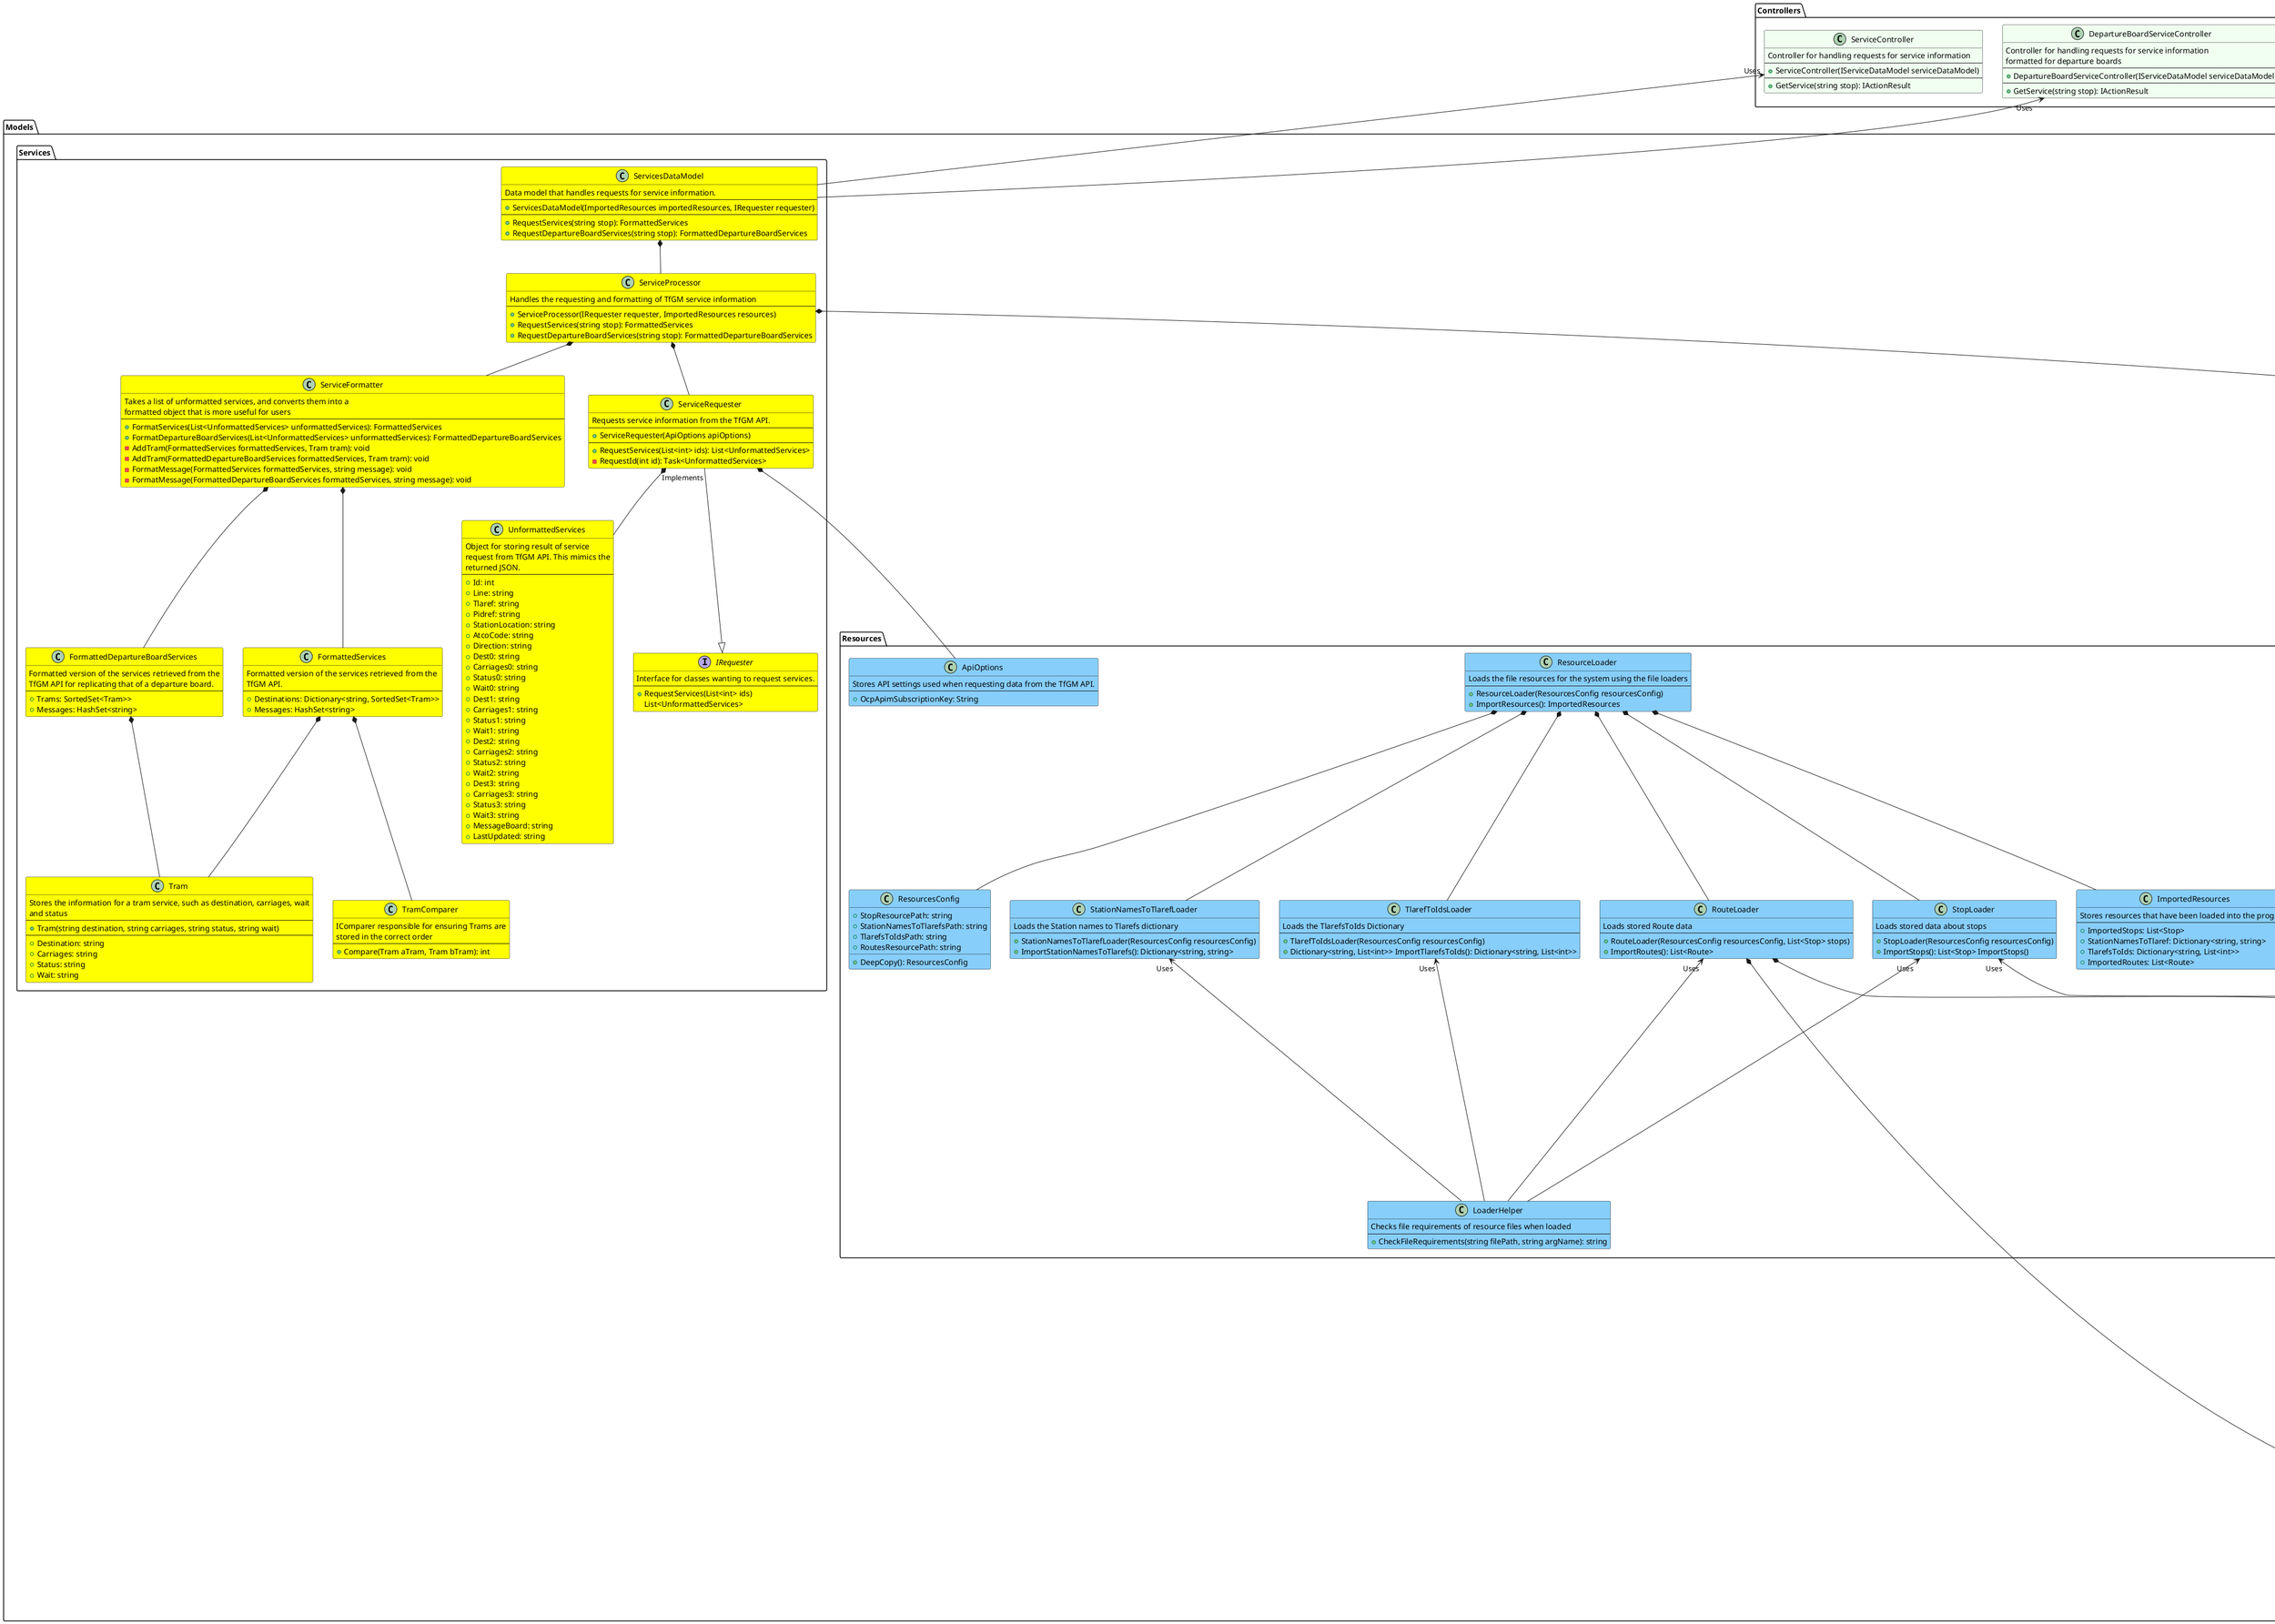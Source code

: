 @startuml TfGM-API-Wrapper
skinparam classFontColor automatic

'Models.RoutePlanner'
package Models.RoutePlanner {
Models.Resources.RouteLoader *-- Models.RoutePlanner.UnprocessedRoute
Models.RoutePlanner.RoutePlanner *-- Models.RoutePlanner.PlannedJourney
Models.RoutePlanner.RoutePlanner *-- Models.RoutePlanner.Route
Models.RoutePlanner.RoutePlanner *-- Models.RoutePlanner.RouteNotPossibleException
Models.RoutePlanner.RoutePlanner *-- Models.RoutePlanner.RouteIdentifier
Models.RoutePlanner.RouteIdentifier *-- Models.RoutePlanner.Route
Models.RoutePlanner.JourneyTimeIdentifier *-- Models.RoutePlanner.RouteTimes
Models.RoutePlanner.RoutePlannerDataModel *-- Models.Stops.StopLookup
Models.RoutePlanner.RoutePlannerDataModel *-- Models.RoutePlanner.RoutePlanner
Models.RoutePlanner.RoutePlannerDataModel *-- Models.RoutePlanner.JourneyTimeIdentifier
Models.RoutePlanner.RoutePlanner "Implements" --|> Models.RoutePlanner.IJourneyPlanner
}

class Models.RoutePlanner.RoutePlannerDataModel #Purple {
Data Model for Route planning requests
---
+ RoutePlannerDataModel(ImportedResources importedResources, IRoutePlanner routePlanner)
---
+ FindRoute(string origin, string destination): PlannedJourneyss
}

class Models.RoutePlanner.JourneyTimeIdentifier #Purple {
Identifies the times between stops for a journey.
--- 
+ JourneyTimeIdentifier(List<Route> routes, RouteTimes routeTimes)
---
+ IdentifyRouteTime(Stop origin, Stop destination, Route route): int
}

class Models.RoutePlanner.RouteTimes #Purple {
Stores the between stop times for each route, which
hides complexity and improves readability.
---
+ RouteTimes(Dictionary<string, List<int>> routeTimesMap)
---
+ AddRouteTimes(Route route, List<int> times): void
+ GetTimeBetween(string routeName, int originIndex, int destinationIndex): int 
---
- RouteTimesMap: Dictionary<string, List<int>
}

class Models.RoutePlanner.Route #Purple {
Stores the information about a single Route
---
+ Route(string name, string colour, List<Stop> stops)
---
+ GetStopsBetween(Stop start, Stop destination): List<Stop>
+ ContainsStop(Stop stop): bool
---
+ Name: string
+ Colour: string
+ Stops: List<Stop>
}

class Models.RoutePlanner.UnprocessedRoute #Purple {
POCO used for importing routes from a file.
These only contain the stop names.
The Route type containing the Stop class is created 
when the resources are imported.
---
+ Route(string name, string colour, List<string> stops)
---
+ Name: string
+ Colour: string
+ Stops: List<string>
}

class Models.RoutePlanner.PlannedJourney #Purple {
Stores a possible route between an origin and destination
---
+ PlannedRoute()
---
+ OriginStop: Stop
+ DestinationStop: Stop
+ InterchangeStop: Stop
+ RouteFromOrigin: Route
+ TimeFromOrigin: int
+ RouteFromInterchange: Route
+ TimeFromInterchange: int
+ RequiresInterchange: bool
+ RouteDetails: string
}

class Models.RoutePlanner.RouteNotPossibleException  #Purple {
Thrown when a route between two stops 
cannot be generated
}

interface Models.RoutePlanner.IJourneyPlanner #Purple {
Interface needed to be implemented for a 
route planner. 
---
+ FindRoute(Stop origin, Stop destination): List<PlannedRoute>
}

class Models.RoutePlanner.RouteIdentifier #Purple {
Identifies valid routes for a journey by identifying routes that include the start
and destination stops. 
---
+ RouteIdentifier(List<Route> routes)
---
+ IdentifyInterchangeStop(Stop origin, Stop destination): Stop
+ IdentifyRoutesBetween(Stop origin, Stop destination): List<Route>
+ IdentifyIntermediateStops(Stop origin, Stop destination, Route route): List<Stop>
+ IsInterchangeRequired(Stop origin, Stop destination): bool
+ IdentifyRouteTerminus(Stop origin, Stop destination, Route route): Stop
}


class Models.RoutePlanner.RoutePlanner #Purple {
Identifies a journey between two stops
---
+ RoutePlanner(List<Route> routes)
---
+ PlanJourney(Stop origin, Stop destination): List<PlannedRoute>
}

'Models.Services' 
package Models.Services {
Models.Services.FormattedServices *-- Models.Services.Tram 
Models.Services.FormattedServices *-- Models.Services.TramComparer 
Models.Services.FormattedDepartureBoardServices *-- Models.Services.Tram
Models.Services.ServiceRequester "Implements" --|> Models.Services.IRequester
Models.Services.ServiceRequester *-- Models.Services.UnformattedServices
Models.Services.ServiceFormatter *-- Models.Services.FormattedServices
Models.Services.ServiceFormatter *-- Models.Services.FormattedDepartureBoardServices
Models.Services.ServiceProcessor *-- Models.Services.ServiceRequester
Models.Services.ServiceProcessor *-- Models.Services.ServiceFormatter
Models.Services.ServiceProcessor *-- Models.Stops.StopLookup
Models.Services.ServicesDataModel *-- Models.Services.ServiceProcessor
}

class Models.Services.ServicesDataModel #Yellow {
Data model that handles requests for service information.
---
+ ServicesDataModel(ImportedResources importedResources, IRequester requester)
---
+ RequestServices(string stop): FormattedServices
+ RequestDepartureBoardServices(string stop): FormattedDepartureBoardServices
}

class Models.Services.Tram #Yellow{
Stores the information for a tram service, such as destination, carriages, wait
and status
---
+ Tram(string destination, string carriages, string status, string wait)
---
+ Destination: string
+ Carriages: string
+ Status: string
+ Wait: string
}

class Models.Services.FormattedServices #Yellow{
Formatted version of the services retrieved from the 
TfGM API.
---
+ Destinations: Dictionary<string, SortedSet<Tram>>
+ Messages: HashSet<string>
}

class Models.Services.FormattedDepartureBoardServices #Yellow{
Formatted version of the services retrieved from the 
TfGM API for replicating that of a departure board.
---
+ Trams: SortedSet<Tram>>
+ Messages: HashSet<string>
}

class Models.Services.TramComparer #Yellow {
IComparer responsible for ensuring Trams are 
stored in the correct order
---
+ Compare(Tram aTram, Tram bTram): int
}

interface Models.Services.IRequester #Yellow{
Interface for classes wanting to request services.
---
+ RequestServices(List<int> ids)
List<UnformattedServices> 
}

class Models.Services.UnformattedServices #Yellow {
Object for storing result of service
request from TfGM API. This mimics the
returned JSON.
---
+ Id: int
+ Line: string
+ Tlaref: string
+ Pidref: string
+ StationLocation: string
+ AtcoCode: string
+ Direction: string
+ Dest0: string
+ Carriages0: string 
+ Status0: string 
+ Wait0: string
+ Dest1: string 
+ Carriages1: string 
+ Status1: string
+ Wait1: string
+ Dest2: string
+ Carriages2: string
+ Status2: string
+ Wait2: string
+ Dest3: string
+ Carriages3: string
+ Status3: string
+ Wait3: string
+ MessageBoard: string
+ LastUpdated: string
}
class Models.Services.ServiceRequester #Yellow {
Requests service information from the TfGM API.
---
+ ServiceRequester(ApiOptions apiOptions)
---
+ RequestServices(List<int> ids): List<UnformattedServices> 
- RequestId(int id): Task<UnformattedServices> 
}

class Models.Services.ServiceFormatter #Yellow {
Takes a list of unformatted services, and converts them into a 
formatted object that is more useful for users
---
+ FormatServices(List<UnformattedServices> unformattedServices): FormattedServices
+ FormatDepartureBoardServices(List<UnformattedServices> unformattedServices): FormattedDepartureBoardServices 
- AddTram(FormattedServices formattedServices, Tram tram): void
- AddTram(FormattedDepartureBoardServices formattedServices, Tram tram): void 
- FormatMessage(FormattedServices formattedServices, string message): void
- FormatMessage(FormattedDepartureBoardServices formattedServices, string message): void
}

class Models.Services.ServiceProcessor #Yellow {
Handles the requesting and formatting of TfGM service information 
---
+ ServiceProcessor(IRequester requester, ImportedResources resources)
+ RequestServices(string stop): FormattedServices 
+ RequestDepartureBoardServices(string stop): FormattedDepartureBoardServices
} 

'Models.Stops'
package Models.Stops {
Models.Stops.StopLookup *-- Models.Stops.Stop
Models.Stops.StopLookup *-- Models.Stops.StopNotFoundException
}

class Models.Stops.StopsDataModel #Orange {
Data model for processing stops related requests.
---
+ StopsDataModel(ImportedResources importedResources)
---
GetStops(): List<Stop> 
}

class Models.Stops.StopLookup #Orange {
Looks up the Stop Information for a given stop name 
or TLAREF.
---
+ StopLookup(ImportedResources importedResources)
+ TlarefLookup(string tlaref): List<int> 
+ StationNameLookup(string stationName): List<int> 
+ LookupIDs(string value): List<int> 
+ IdentifyStop(string value): Stop
}

class Models.Stops.StopNotFoundException #Orange {
Exception thrown when a stop could not be identified
}

class Models.Stops.Stop #Orange{
POCO for storing Stop information 
---
+ StopName: string
+ Tlaref: string
+ Ids: ArrayList
+ AtcoCode: string
+ Latitude: string
+ Longitude: string
+ Street: string
+ RoadCrossing: string
+ Line: string
+ StopZone: string
}

'Models.Resources'
package Models.Resources {
Models.Resources.StopLoader "Uses" <--- Models.Resources.LoaderHelper
Models.Resources.StationNamesToTlarefLoader "Uses" <--- Models.Resources.LoaderHelper
Models.Resources.TlarefToIdsLoader "Uses" <--- Models.Resources.LoaderHelper
Models.Resources.RouteLoader "Uses" <--- Models.Resources.LoaderHelper
Models.Resources.StopLoader "Uses" <--- Models.Stops.Stop
Models.Resources.ResourceLoader *-- Models.Resources.ImportedResources
Models.Resources.ResourceLoader *-- Models.Resources.StopLoader
Models.Resources.ResourceLoader *-- Models.Resources.StationNamesToTlarefLoader
Models.Resources.ResourceLoader *-- Models.Resources.TlarefToIdsLoader
Models.Resources.ResourceLoader *-- Models.Resources.RouteLoader
Models.Resources.RouteLoader *-- Models.RoutePlanner.Route
Models.Resources.ResourceLoader *-- Models.Resources.ResourcesConfig
Models.Services.ServiceRequester *-- Models.Resources.ApiOptions 
}

class Models.Resources.ApiOptions #LightSkyBlue {
Stores API settings used when requesting data from the TfGM API.
---
+ OcpApimSubscriptionKey: String
}

class Models.Resources.LoaderHelper #LightSkyBlue {
Checks file requirements of resource files when loaded
---
+ CheckFileRequirements(string filePath, string argName): string
}

class Models.Resources.ImportedResources #LightSkyBlue {
Stores resources that have been loaded into the program
---
+ ImportedStops: List<Stop>
+ StationNamesToTlaref: Dictionary<string, string> 
+ TlarefsToIds: Dictionary<string, List<int>> 
+ ImportedRoutes: List<Route>
}

class Models.Resources.TlarefToIdsLoader #LightSkyBlue {
Loads the TlarefsToIds Dictionary
---
+ TlarefToIdsLoader(ResourcesConfig resourcesConfig)
+ Dictionary<string, List<int>> ImportTlarefsToIds(): Dictionary<string, List<int>> 
}

class Models.Resources.RouteLoader #LightSkyBlue {
Loads stored Route data
----
+ RouteLoader(ResourcesConfig resourcesConfig, List<Stop> stops)
+ ImportRoutes(): List<Route>
}

class Models.Resources.StationNamesToTlarefLoader #LightSkyBlue {
Loads the Station names to Tlarefs dictionary
---
+ StationNamesToTlarefLoader(ResourcesConfig resourcesConfig)
+ ImportStationNamesToTlarefs(): Dictionary<string, string> 
}

class Models.Resources.StopLoader #LightSkyBlue {
Loads stored data about stops
---
+ StopLoader(ResourcesConfig resourcesConfig)
+ ImportStops(): List<Stop> ImportStops()
} 

class Models.Resources.ResourceLoader #LightSkyBlue {
Loads the file resources for the system using the file loaders
---
+ ResourceLoader(ResourcesConfig resourcesConfig)
+ ImportResources(): ImportedResources
}

class Models.Resources.ResourcesConfig #LightSkyBlue {
+ StopResourcePath: string
+ StationNamesToTlarefsPath: string
+ TlarefsToIdsPath: string
+ RoutesResourcePath: string
+ DeepCopy(): ResourcesConfig
}

'Controllers
package Controllers {
Controllers.StopsController "Uses" <-- Models.Stops.StopsDataModel
Controllers.ServiceController "Uses" <-- Models.Services.ServicesDataModel
Controllers.RoutePlannerController "Uses" <-- Models.RoutePlanner.RoutePlannerDataModel
Controllers.DepartureBoardServiceController "Uses" <-- Models.Services.ServicesDataModel
}

class Controllers.RoutePlannerController #HoneyDew {
Controller for handling requests for planning RoutesResourcePath
---
+ RoutePlannerController(IRoutePlannerDataModel)
---
+ FindRoute(string origin, string destination): IActionResult
}

class Controllers.ServiceController #HoneyDew{
Controller for handling requests for service information
---
+ ServiceController(IServiceDataModel serviceDataModel)
---
+ GetService(string stop): IActionResult 
}

class Controllers.DepartureBoardServiceController #HoneyDew{
 Controller for handling requests for service information 
 formatted for departure boards
 ---
 + DepartureBoardServiceController(IServiceDataModel serviceDataModel)
 ---
 + GetService(string stop): IActionResult 
 }

class Controllers.StopsController #HoneyDew {
Controller for handling requests for stop information
---
+ StopsController(IStopsDataModel)
---
+ GetAllStops(): IActionResult 
}

@enduml
